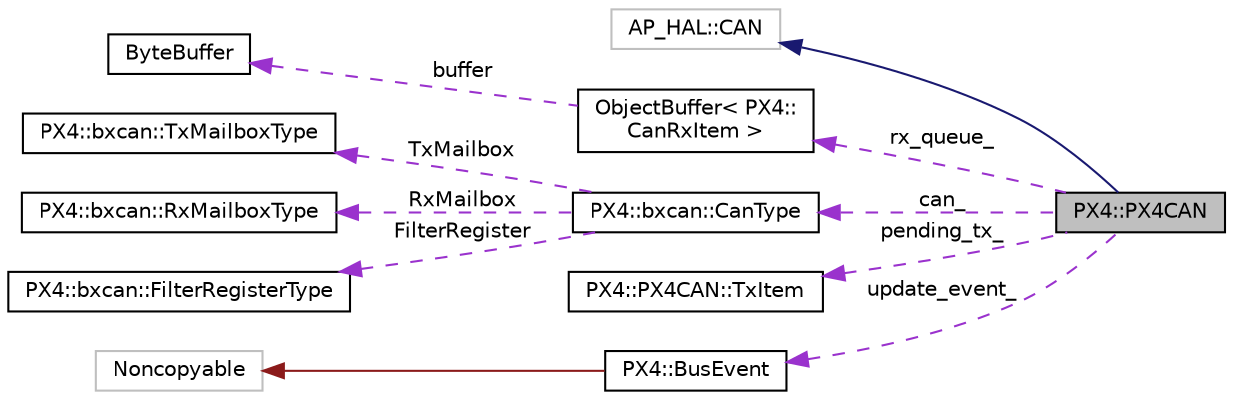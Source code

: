digraph "PX4::PX4CAN"
{
 // INTERACTIVE_SVG=YES
  edge [fontname="Helvetica",fontsize="10",labelfontname="Helvetica",labelfontsize="10"];
  node [fontname="Helvetica",fontsize="10",shape=record];
  rankdir="LR";
  Node1 [label="PX4::PX4CAN",height=0.2,width=0.4,color="black", fillcolor="grey75", style="filled", fontcolor="black"];
  Node2 -> Node1 [dir="back",color="midnightblue",fontsize="10",style="solid",fontname="Helvetica"];
  Node2 [label="AP_HAL::CAN",height=0.2,width=0.4,color="grey75", fillcolor="white", style="filled"];
  Node3 -> Node1 [dir="back",color="darkorchid3",fontsize="10",style="dashed",label=" rx_queue_" ,fontname="Helvetica"];
  Node3 [label="ObjectBuffer\< PX4::\lCanRxItem \>",height=0.2,width=0.4,color="black", fillcolor="white", style="filled",URL="$classObjectBuffer.html"];
  Node4 -> Node3 [dir="back",color="darkorchid3",fontsize="10",style="dashed",label=" buffer" ,fontname="Helvetica"];
  Node4 [label="ByteBuffer",height=0.2,width=0.4,color="black", fillcolor="white", style="filled",URL="$classByteBuffer.html"];
  Node5 -> Node1 [dir="back",color="darkorchid3",fontsize="10",style="dashed",label=" can_" ,fontname="Helvetica"];
  Node5 [label="PX4::bxcan::CanType",height=0.2,width=0.4,color="black", fillcolor="white", style="filled",URL="$structPX4_1_1bxcan_1_1CanType.html"];
  Node6 -> Node5 [dir="back",color="darkorchid3",fontsize="10",style="dashed",label=" TxMailbox" ,fontname="Helvetica"];
  Node6 [label="PX4::bxcan::TxMailboxType",height=0.2,width=0.4,color="black", fillcolor="white", style="filled",URL="$structPX4_1_1bxcan_1_1TxMailboxType.html"];
  Node7 -> Node5 [dir="back",color="darkorchid3",fontsize="10",style="dashed",label=" RxMailbox" ,fontname="Helvetica"];
  Node7 [label="PX4::bxcan::RxMailboxType",height=0.2,width=0.4,color="black", fillcolor="white", style="filled",URL="$structPX4_1_1bxcan_1_1RxMailboxType.html"];
  Node8 -> Node5 [dir="back",color="darkorchid3",fontsize="10",style="dashed",label=" FilterRegister" ,fontname="Helvetica"];
  Node8 [label="PX4::bxcan::FilterRegisterType",height=0.2,width=0.4,color="black", fillcolor="white", style="filled",URL="$structPX4_1_1bxcan_1_1FilterRegisterType.html"];
  Node9 -> Node1 [dir="back",color="darkorchid3",fontsize="10",style="dashed",label=" pending_tx_" ,fontname="Helvetica"];
  Node9 [label="PX4::PX4CAN::TxItem",height=0.2,width=0.4,color="black", fillcolor="white", style="filled",URL="$structPX4_1_1PX4CAN_1_1TxItem.html"];
  Node10 -> Node1 [dir="back",color="darkorchid3",fontsize="10",style="dashed",label=" update_event_" ,fontname="Helvetica"];
  Node10 [label="PX4::BusEvent",height=0.2,width=0.4,color="black", fillcolor="white", style="filled",URL="$classPX4_1_1BusEvent.html"];
  Node11 -> Node10 [dir="back",color="firebrick4",fontsize="10",style="solid",fontname="Helvetica"];
  Node11 [label="Noncopyable",height=0.2,width=0.4,color="grey75", fillcolor="white", style="filled"];
}
